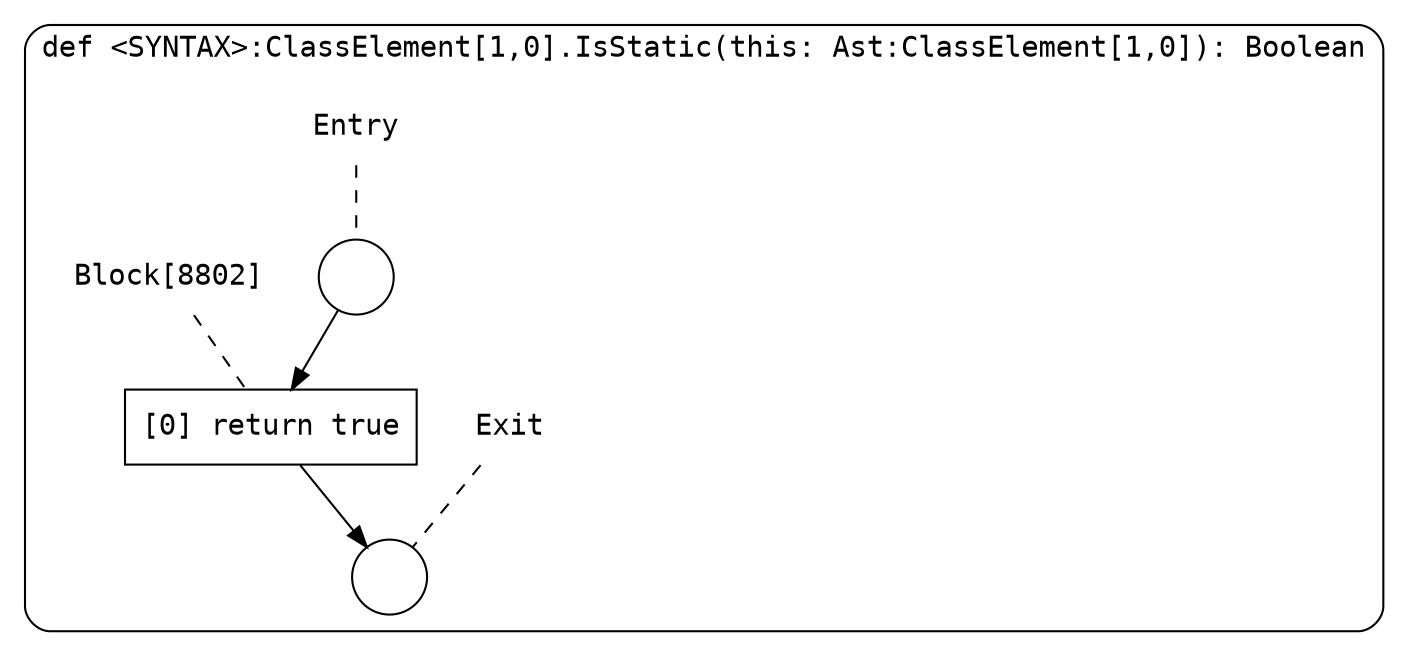digraph {
  graph [fontname = "Consolas"]
  node [fontname = "Consolas"]
  edge [fontname = "Consolas"]
  subgraph cluster1626 {
    label = "def <SYNTAX>:ClassElement[1,0].IsStatic(this: Ast:ClassElement[1,0]): Boolean"
    style = rounded
    cluster1626_entry_name [shape=none, label=<<font color="black">Entry</font>>]
    cluster1626_entry_name -> cluster1626_entry [arrowhead=none, color="black", style=dashed]
    cluster1626_entry [shape=circle label=" " color="black" fillcolor="white" style=filled]
    cluster1626_entry -> node8802 [color="black"]
    cluster1626_exit_name [shape=none, label=<<font color="black">Exit</font>>]
    cluster1626_exit_name -> cluster1626_exit [arrowhead=none, color="black", style=dashed]
    cluster1626_exit [shape=circle label=" " color="black" fillcolor="white" style=filled]
    node8802_name [shape=none, label=<<font color="black">Block[8802]</font>>]
    node8802_name -> node8802 [arrowhead=none, color="black", style=dashed]
    node8802 [shape=box, label=<<font color="black">[0] return true<BR ALIGN="LEFT"/></font>> color="black" fillcolor="white", style=filled]
    node8802 -> cluster1626_exit [color="black"]
  }
}